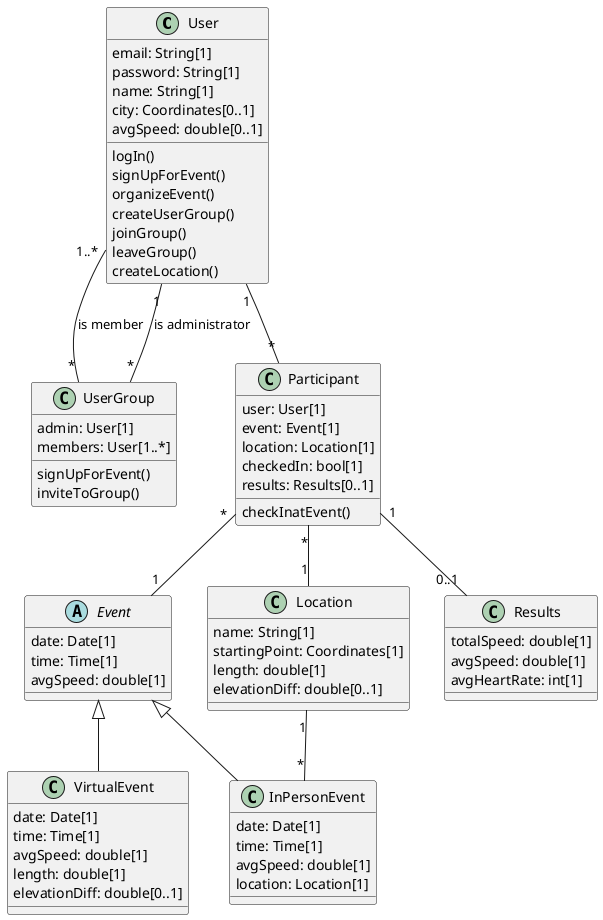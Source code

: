﻿@startuml
'' plantumlfile1


class User {
    email: String[1] 
    password: String[1]
    name: String[1]
    city: Coordinates[0..1]
    avgSpeed: double[0..1]

    logIn()
    signUpForEvent()
    organizeEvent()
    createUserGroup()
    joinGroup()
    leaveGroup()
    createLocation()
    
}

class UserGroup {
    admin: User[1]
    members: User[1..*]

    signUpForEvent()
    inviteToGroup()
}

class Participant {
    user: User[1]
    event: Event[1]
    location: Location[1]
    checkedIn: bool[1]
    results: Results[0..1]

    checkInatEvent()
}

abstract class Event {
    date: Date[1]
    time: Time[1] 
    avgSpeed: double[1]
}

class VirtualEvent {
    date: Date[1]
    time: Time[1] 
    avgSpeed: double[1]
    length: double[1]
    elevationDiff: double[0..1]
}

class InPersonEvent {
    date: Date[1]
    time: Time[1] 
    avgSpeed: double[1]
    location: Location[1]
}

class Location {
    name: String[1]
    startingPoint: Coordinates[1]
    length: double[1]
    elevationDiff: double[0..1]
}

class Results {
    totalSpeed: double[1]
    avgSpeed: double[1]
    avgHeartRate: int[1]
}

User "1..*"--"*" UserGroup : is member
User "1"--"*" UserGroup : is administrator
User "1"-- "*" Participant
Participant "*" -- "1" Location
Location "1"-- "*" InPersonEvent
Event <|-- VirtualEvent
Event <|-- InPersonEvent
Participant "*"-- "1" Event
Participant "1" -- "0..1" Results


@enduml